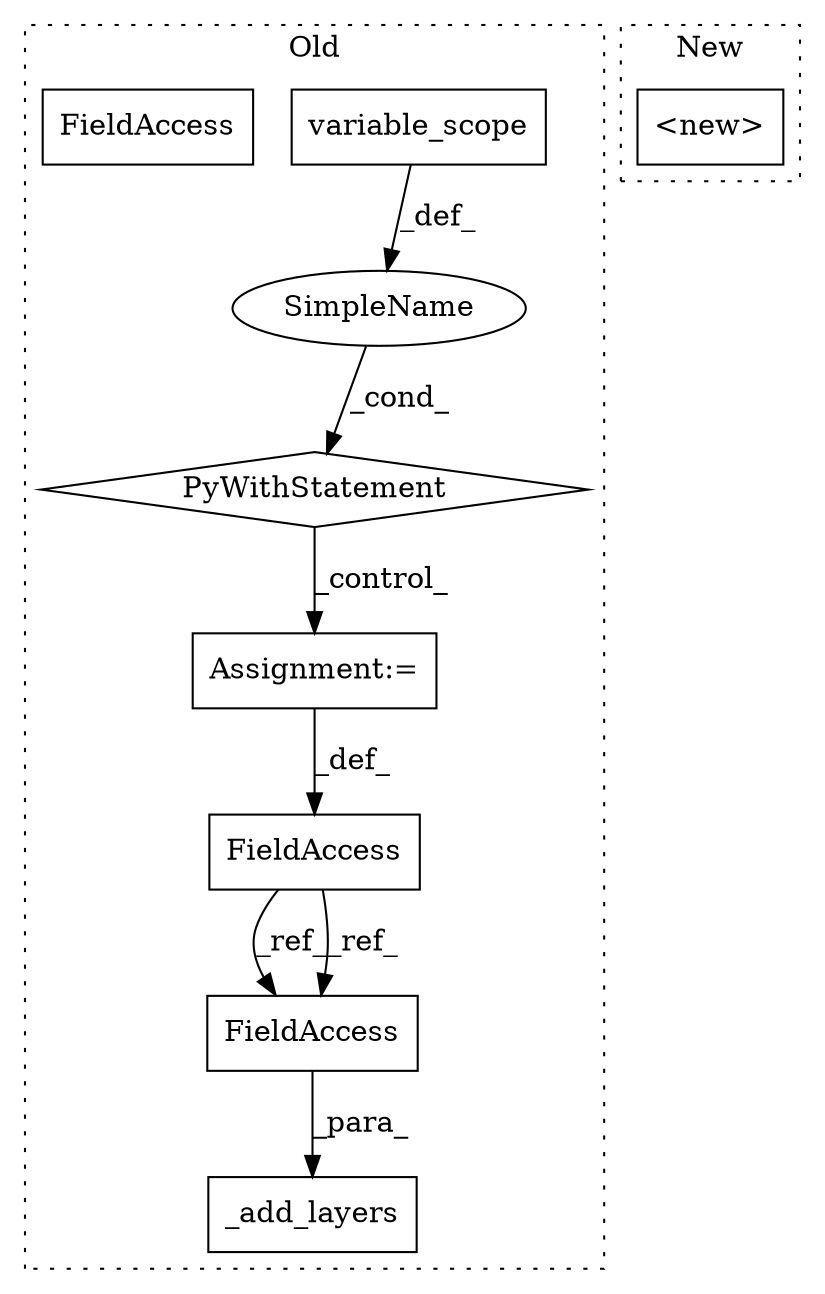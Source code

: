 digraph G {
subgraph cluster0 {
1 [label="variable_scope" a="32" s="536,555" l="15,1" shape="box"];
3 [label="PyWithStatement" a="104" s="515,556" l="10,2" shape="diamond"];
4 [label="SimpleName" a="42" s="" l="" shape="ellipse"];
5 [label="Assignment:=" a="7" s="578" l="1" shape="box"];
6 [label="_add_layers" a="32" s="636,660" l="12,1" shape="box"];
7 [label="FieldAccess" a="22" s="566" l="12" shape="box"];
8 [label="FieldAccess" a="22" s="648" l="12" shape="box"];
9 [label="FieldAccess" a="22" s="648" l="12" shape="box"];
label = "Old";
style="dotted";
}
subgraph cluster1 {
2 [label="<new>" a="46" s="406" l="8" shape="box"];
label = "New";
style="dotted";
}
1 -> 4 [label="_def_"];
3 -> 5 [label="_control_"];
4 -> 3 [label="_cond_"];
5 -> 7 [label="_def_"];
7 -> 9 [label="_ref_"];
7 -> 9 [label="_ref_"];
9 -> 6 [label="_para_"];
}